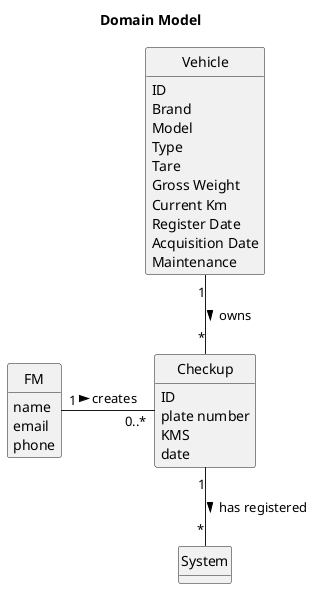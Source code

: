     @startuml
skinparam monochrome true
skinparam packageStyle rectangle
skinparam shadowing false

'left to right direction

skinparam classAttributeIconSize 0

hide circle
hide methods

title Domain Model

class FM {
    name
    email
    phone
}

class Checkup {
    ID
    plate number
     KMS
     date
}

class Vehicle {
    ID
    Brand
    Model
    Type
    Tare
    Gross Weight
    Current Km
    Register Date
    Acquisition Date
    Maintenance
}

FM "1" - "0..*" Checkup : creates >
Vehicle "1" -- "*" Checkup : owns >
Checkup "1" -- "*" System : has registered >

@enduml